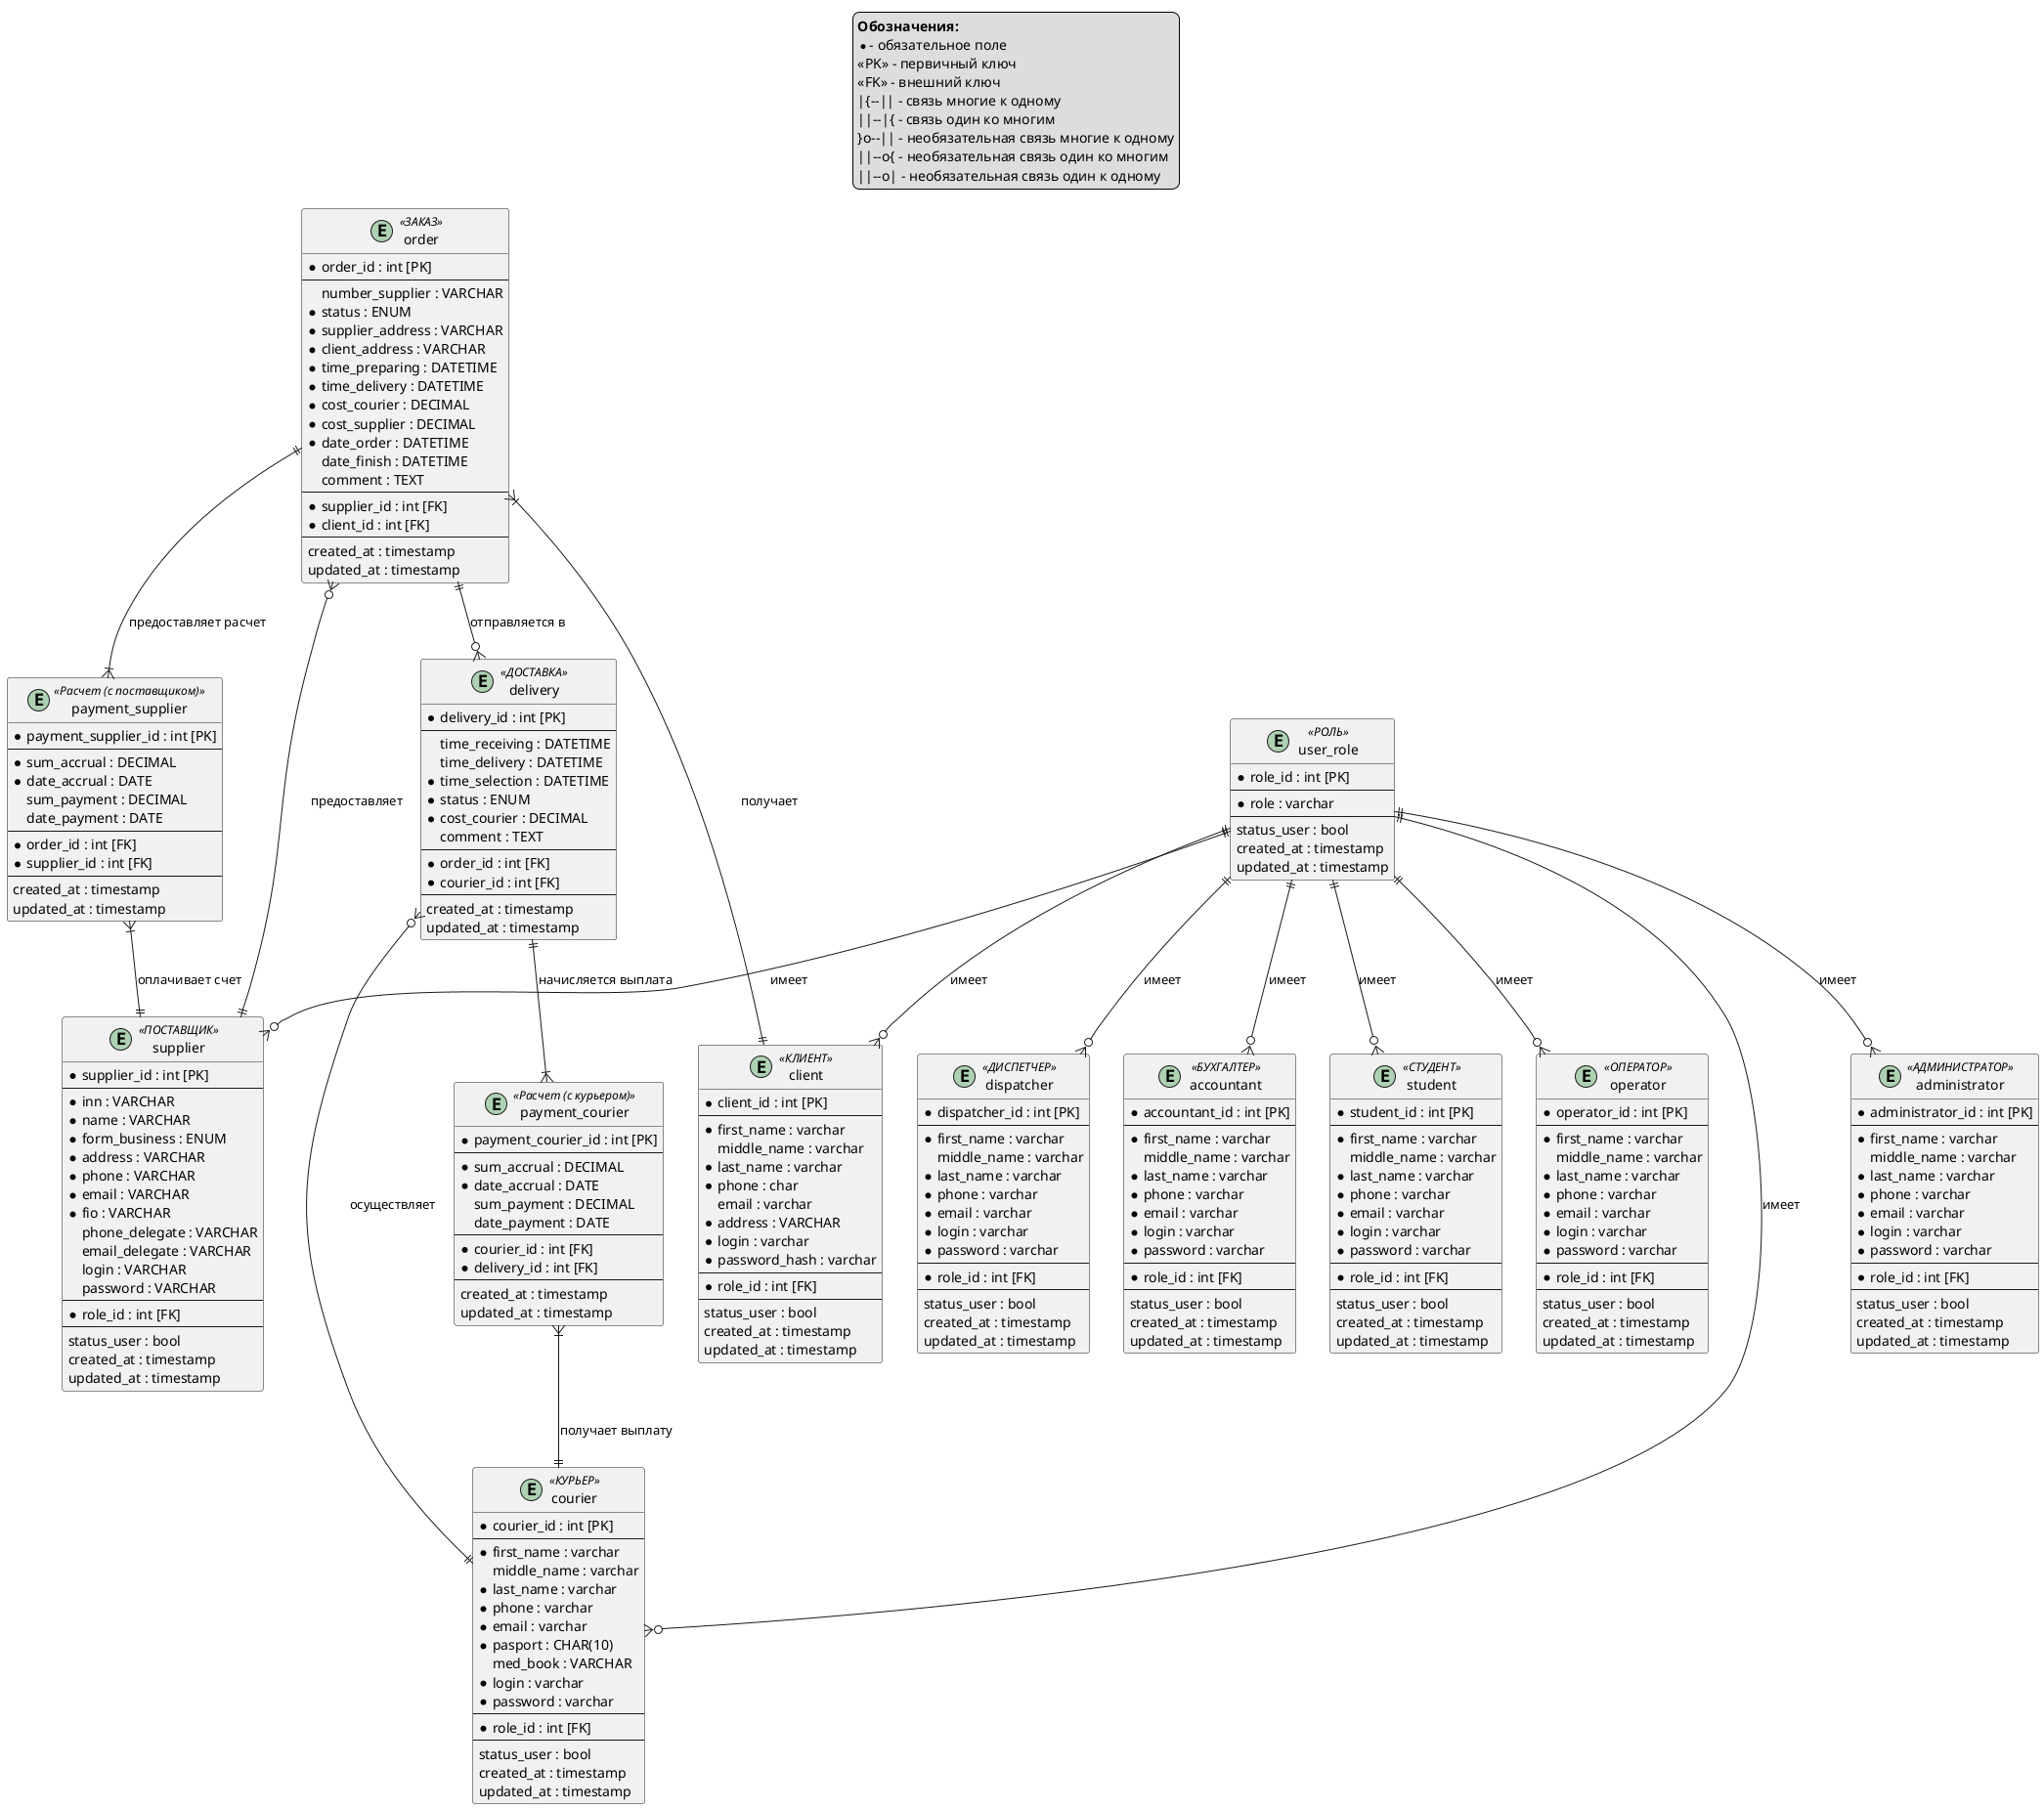 @startuml

entity client <<КЛИЕНТ>> {
  ' Первичный ключ
  * client_id : int [PK]
  --
  ' Основная информация
  * first_name : varchar
  middle_name : varchar
  * last_name : varchar
  * phone : char
  email : varchar
  * address : VARCHAR
  * login : varchar
  * password_hash : varchar
  --
  ' Связи
  * role_id : int [FK]
  --
  ' Системные поля
  status_user : bool
  created_at : timestamp
  updated_at : timestamp
}

entity supplier <<ПОСТАВЩИК>> {
  ' Первичный ключ
  * supplier_id : int [PK]
  --
  ' Основная информация
  * inn : VARCHAR
  * name : VARCHAR
  * form_business : ENUM
  * address : VARCHAR
  * phone : VARCHAR
  * email : VARCHAR
  * fio : VARCHAR
  phone_delegate : VARCHAR
  email_delegate : VARCHAR
  login : VARCHAR
  password : VARCHAR
  --
  ' Связи
  * role_id : int [FK]
  --
  ' Системные поля
  status_user : bool
  created_at : timestamp
  updated_at : timestamp
}

entity operator <<ОПЕРАТОР>> {
  ' Первичный ключ
  * operator_id : int [PK]
  --
  ' Основная информация
  * first_name : varchar
  middle_name : varchar
  * last_name : varchar
  * phone : varchar
  * email : varchar
  * login : varchar
  * password : varchar
  --
  ' Связи
  * role_id : int [FK]
  --
  ' Системные поля
  status_user : bool
  created_at : timestamp
  updated_at : timestamp
}

entity courier <<КУРЬЕР>> {
  ' Первичный ключ
  * courier_id : int [PK]
  --
  ' Основная информация
  * first_name : varchar
  middle_name : varchar
  * last_name : varchar
  * phone : varchar
  * email : varchar
  * pasport : CHAR(10)
  med_book : VARCHAR
  * login : varchar
  * password : varchar
  --
  ' Связи
  * role_id : int [FK]
  --
  ' Системные поля
  status_user : bool
  created_at : timestamp
  updated_at : timestamp
}

entity administrator <<АДМИНИСТРАТОР>> {
  ' Первичный ключ
  * administrator_id : int [PK]
  --
  ' Основная информация
  * first_name : varchar
  middle_name : varchar
  * last_name : varchar
  * phone : varchar
  * email : varchar
  * login : varchar
  * password : varchar
  --
  ' Связи
  * role_id : int [FK]
  --
  ' Системные поля
  status_user : bool
  created_at : timestamp
  updated_at : timestamp
}

entity dispatcher <<ДИСПЕТЧЕР>> {
  ' Первичный ключ
  * dispatcher_id : int [PK]
  --
  ' Основная информация
  * first_name : varchar
  middle_name : varchar
  * last_name : varchar
  * phone : varchar
  * email : varchar
  * login : varchar
  * password : varchar
  --
  ' Связи
  * role_id : int [FK]
  --
  ' Системные поля
  status_user : bool
  created_at : timestamp
  updated_at : timestamp
}

entity accountant <<БУХГАЛТЕР>> {
  ' Первичный ключ
  * accountant_id : int [PK]
  --
  ' Основная информация
  * first_name : varchar
  middle_name : varchar
  * last_name : varchar
  * phone : varchar
  * email : varchar
  * login : varchar
  * password : varchar
  --
  ' Связи
  * role_id : int [FK]
  --
  ' Системные поля
  status_user : bool
  created_at : timestamp
  updated_at : timestamp
}

entity student <<СТУДЕНТ>> {
  ' Первичный ключ
  * student_id : int [PK]
  --
  ' Основная информация
  * first_name : varchar
  middle_name : varchar
  * last_name : varchar
  * phone : varchar
  * email : varchar
  * login : varchar
  * password : varchar
  --
  ' Связи
  * role_id : int [FK]
  --
  ' Системные поля
  status_user : bool
  created_at : timestamp
  updated_at : timestamp
}

entity order <<ЗАКАЗ>> {
  ' Первичный ключ
  * order_id : int [PK]
  --
  ' Основная информация
  number_supplier : VARCHAR
  * status : ENUM
  * supplier_address : VARCHAR
  * client_address : VARCHAR
  * time_preparing : DATETIME
  * time_delivery : DATETIME
  * cost_courier : DECIMAL
  * cost_supplier : DECIMAL
  * date_order : DATETIME
  date_finish : DATETIME
  comment : TEXT
  --
  ' Связи
  * supplier_id : int [FK]
  * client_id : int [FK]
  --
  ' Системные поля
  created_at : timestamp
  updated_at : timestamp
}

entity payment_courier <<Расчет (с курьером)>> {
  ' Первичный ключ
  * payment_courier_id : int [PK]
  --
  ' Основная информация
  * sum_accrual : DECIMAL
  * date_accrual : DATE
  sum_payment : DECIMAL
  date_payment : DATE
  --
  ' Связи
  * courier_id : int [FK]
  * delivery_id : int [FK]
  --
  ' Системные поля
  created_at : timestamp
  updated_at : timestamp
}

entity payment_supplier <<Расчет (с поставщиком)>> {
  ' Первичный ключ
  * payment_supplier_id : int [PK]
  --
  ' Основная информация
  * sum_accrual : DECIMAL
  * date_accrual : DATE
  sum_payment : DECIMAL
  date_payment : DATE
  --
  ' Связи
  * order_id : int [FK]
  * supplier_id : int [FK]
  --
  ' Системные поля
  created_at : timestamp
  updated_at : timestamp
}

entity user_role <<РОЛЬ>> {
  ' Первичный ключ
  * role_id : int [PK]
  --
  ' Основная информация
  * role : varchar
  --
  ' Системные поля
  status_user : bool
  created_at : timestamp
  updated_at : timestamp
}

entity delivery <<ДОСТАВКА>> {
  ' Первичный ключ
  * delivery_id : int [PK]
  --
  ' Основная информация
  time_receiving : DATETIME
  time_delivery : DATETIME
  * time_selection : DATETIME
  * status : ENUM
  * cost_courier : DECIMAL
  comment : TEXT
  --
  ' Связи
  * order_id : int [FK]
  * courier_id : int [FK]
  --
  ' Системные поля
  created_at : timestamp
  updated_at : timestamp
}

' Связи
user_role ||--o{ client : "имеет"
user_role ||--o{ supplier : "имеет"
user_role ||--o{ operator : "имеет"
user_role ||--o{ courier : "имеет"
user_role ||--o{ administrator : "имеет"
user_role ||--o{ dispatcher : "имеет"
user_role ||--o{ accountant : "имеет"
user_role ||--o{ student : "имеет"

payment_supplier }|--|| supplier : "оплачивает счет"

delivery }o--|| courier : "осуществляет"
delivery ||--|{ payment_courier : "начисляется выплата"

payment_courier }|--|| courier : "получает выплату"

order ||--o{ delivery : "отправляется в"
order }o--|| supplier : "предоставляет"
order ||--|{ payment_supplier : "предоставляет расчет"
order }|--|| client : "получает"

legend top
  <b>Обозначения:</b>
  * - обязательное поле
  <<PK>> - первичный ключ
  <<FK>> - внешний ключ
  |{--|| - связь многие к одному
  ||--|{ - связь один ко многим
  }o--|| - необязательная связь многие к одному
  ||--o{ - необязательная связь один ко многим
  ||--o| - необязательная связь один к одному
end legend

@enduml
